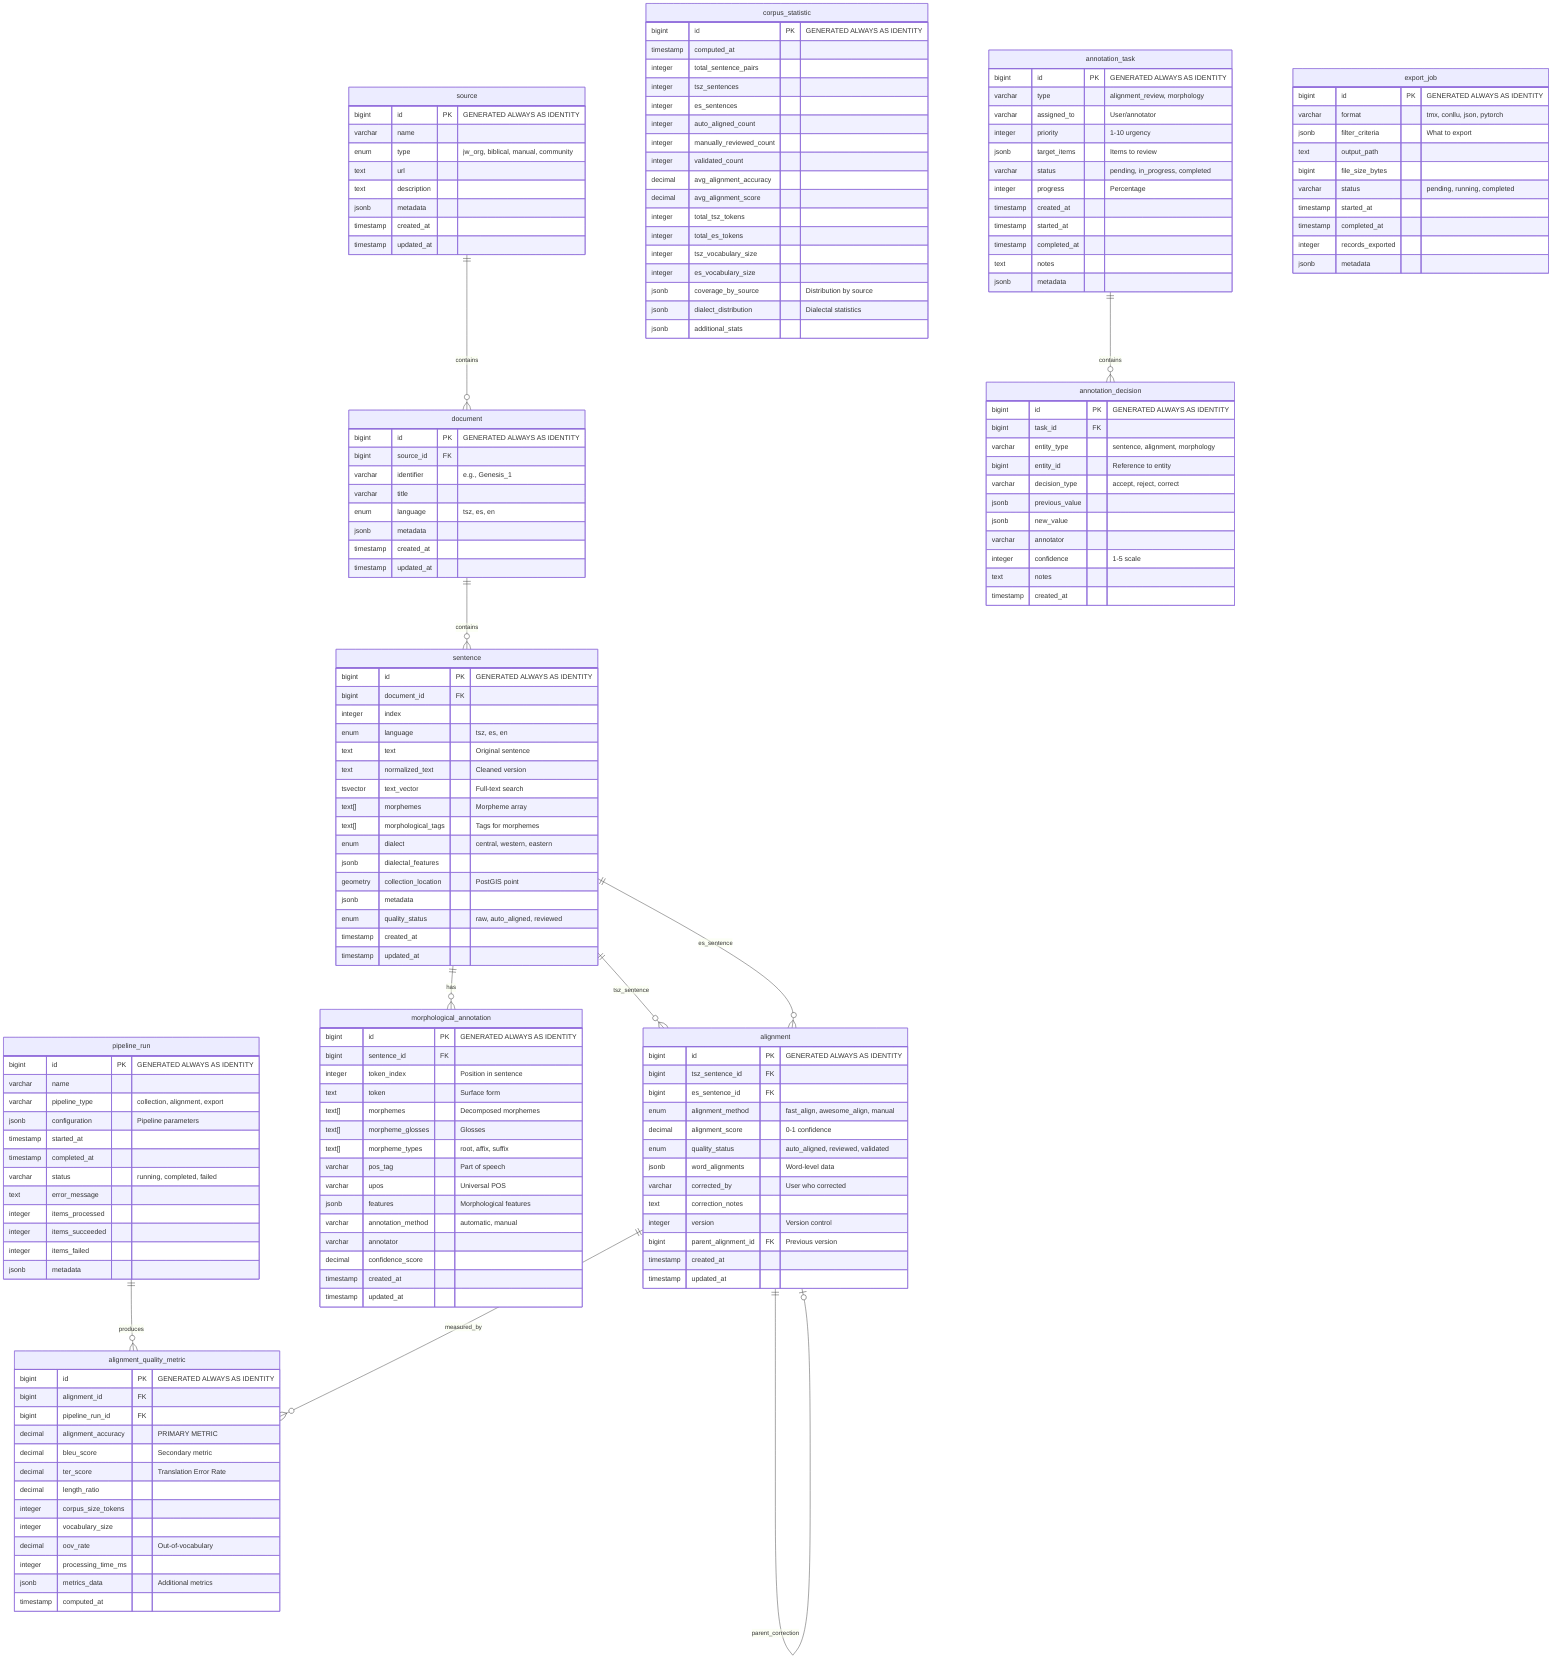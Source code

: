 %% ============================================================================
%% J'atzingueni Corpus Database - Entity Relationship Diagram (Mermaid)
%% ============================================================================
%% This diagram represents the complete database schema for the
%% Purépecha-Spanish parallel corpus with support for:
%% - Morphological annotations (agglutinative features)
%% - Automated and manual workflows
%% - Quality metrics tracking
%% - Dialectal variation (PostGIS)
%% ============================================================================

erDiagram
    %% ========================================================================
    %% CORE ENTITIES: Sources and Documents
    %% ========================================================================
    
    source ||--o{ document : "contains"
    source {
        bigint id PK "GENERATED ALWAYS AS IDENTITY"
        varchar name
        enum type "jw_org, biblical, manual, community"
        text url
        text description
        %% TODO: metadata should be its own defined columns
        jsonb metadata
        timestamp created_at
        timestamp updated_at
    }
    
    document {
        bigint id PK "GENERATED ALWAYS AS IDENTITY"
        bigint source_id FK
        %% TODO: Should we remove this and just use title?
        varchar identifier "e.g., Genesis_1"
        varchar title
        enum language "tsz, es, en"
        %% TODO: expand metadata in its own columns
        jsonb metadata
        timestamp created_at
        timestamp updated_at
    }
    
    %% ========================================================================
    %% SENTENCES: Core linguistic data
    %% ========================================================================
    
    document ||--o{ sentence : "contains"
    sentence {
        bigint id PK "GENERATED ALWAYS AS IDENTITY"
        bigint document_id FK
        integer index
        enum language "tsz, es, en"
        %% TODO: Consider a unique clean sentence as "text"
        %%       instead of original_text and normalized_text
        text text "Original sentence"
        text normalized_text "Cleaned version"

        tsvector text_vector "Full-text search"

        %% TODO: consider removing morphemes and just use morphosyntactic annotations
        %%       and some kind of index for spliting the word into morphemes
        text[] morphemes "Morpheme array"
        text[] morphological_tags "Tags for morphemes"
        %% TODO: remove tsz dialect 
        enum dialect "central, western, eastern"
        jsonb dialectal_features
        geometry collection_location "PostGIS point"
        jsonb metadata
        enum quality_status "raw, auto_aligned, reviewed"
        timestamp created_at
        timestamp updated_at
    }
    
    %% ========================================================================
    %% ALIGNMENTS: Sentence pair alignments
    %% ========================================================================
    
    sentence ||--o{ alignment : "tsz_sentence"
    sentence ||--o{ alignment : "es_sentence"
    alignment ||--o| alignment : "parent_correction"
    alignment {
        bigint id PK "GENERATED ALWAYS AS IDENTITY"
        bigint tsz_sentence_id FK
        bigint es_sentence_id FK
        enum alignment_method "fast_align, awesome_align, manual"
        decimal alignment_score "0-1 confidence"
        enum quality_status "auto_aligned, reviewed, validated"
        jsonb word_alignments "Word-level data"
        varchar corrected_by "User who corrected"
        text correction_notes
        integer version "Version control"
        bigint parent_alignment_id FK "Previous version"
        timestamp created_at
        timestamp updated_at
    }
    
    %% ========================================================================
    %% MORPHOLOGICAL ANNOTATIONS: Token-level analysis
    %% ========================================================================

    sentence ||--o{ morphological_annotation : "has"
    %% TODO: Make morphological annotations just be the allowed symbols for annotations,
    %%       not the actual annotations themselves!
    morphological_annotation {
        bigint id PK "GENERATED ALWAYS AS IDENTITY"
        bigint sentence_id FK
        integer token_index "Position in sentence"
        text token "Surface form"
        text[] morphemes "Decomposed morphemes"
        text[] morpheme_glosses "Glosses"
        text[] morpheme_types "root, affix, suffix"
        varchar pos_tag "Part of speech"
        varchar upos "Universal POS"
        jsonb features "Morphological features"
        varchar annotation_method "automatic, manual"
        varchar annotator
        decimal confidence_score
        timestamp created_at
        timestamp updated_at
    }
    %% TODO: include syntactic annotations too!

%% NOTE from Aaron-Uriel: I think we shouldn't focus on the next entities just
%%                        for now. These entities will be more useful if we
%%                        have a working developing plantform for real users.


    %% ========================================================================
    %% QUALITY METRICS: Pipeline and alignment quality
    %% ========================================================================
    
    pipeline_run ||--o{ alignment_quality_metric : "produces"
    alignment ||--o{ alignment_quality_metric : "measured_by"

    pipeline_run {
        bigint id PK "GENERATED ALWAYS AS IDENTITY"
        varchar name
        varchar pipeline_type "collection, alignment, export"
        jsonb configuration "Pipeline parameters"
        timestamp started_at
        timestamp completed_at
        varchar status "running, completed, failed"
        text error_message
        integer items_processed
        integer items_succeeded
        integer items_failed
        jsonb metadata
    }
    
    alignment_quality_metric {
        bigint id PK "GENERATED ALWAYS AS IDENTITY"
        bigint alignment_id FK
        bigint pipeline_run_id FK
        decimal alignment_accuracy "PRIMARY METRIC"
        decimal bleu_score "Secondary metric"
        decimal ter_score "Translation Error Rate"
        decimal length_ratio
        integer corpus_size_tokens
        integer vocabulary_size
        decimal oov_rate "Out-of-vocabulary"
        integer processing_time_ms
        jsonb metrics_data "Additional metrics"
        timestamp computed_at
    }
    
    corpus_statistic {
        bigint id PK "GENERATED ALWAYS AS IDENTITY"
        timestamp computed_at
        integer total_sentence_pairs
        integer tsz_sentences
        integer es_sentences
        integer auto_aligned_count
        integer manually_reviewed_count
        integer validated_count
        decimal avg_alignment_accuracy
        decimal avg_alignment_score
        integer total_tsz_tokens
        integer total_es_tokens
        integer tsz_vocabulary_size
        integer es_vocabulary_size
        jsonb coverage_by_source "Distribution by source"
        jsonb dialect_distribution "Dialectal statistics"
        jsonb additional_stats
    }
    
    %% ========================================================================
    %% MANUAL ANNOTATION WORKFLOW: Human-in-the-loop
    %% ========================================================================
    
    annotation_task ||--o{ annotation_decision : "contains"
    
    annotation_task {
        bigint id PK "GENERATED ALWAYS AS IDENTITY"
        varchar type "alignment_review, morphology"
        varchar assigned_to "User/annotator"
        integer priority "1-10 urgency"
        jsonb target_items "Items to review"
        varchar status "pending, in_progress, completed"
        integer progress "Percentage"
        timestamp created_at
        timestamp started_at
        timestamp completed_at
        text notes
        jsonb metadata
    }
    
    annotation_decision {
        bigint id PK "GENERATED ALWAYS AS IDENTITY"
        bigint task_id FK
        varchar entity_type "sentence, alignment, morphology"
        bigint entity_id "Reference to entity"
        varchar decision_type "accept, reject, correct"
        jsonb previous_value
        jsonb new_value
        varchar annotator
        integer confidence "1-5 scale"
        text notes
        timestamp created_at
    }
    
    %% ========================================================================
    %% EXPORT: Data interoperability
    %% ========================================================================

    export_job {
        bigint id PK "GENERATED ALWAYS AS IDENTITY"
        varchar format "tmx, conllu, json, pytorch"
        jsonb filter_criteria "What to export"
        text output_path
        bigint file_size_bytes
        varchar status "pending, running, completed"
        timestamp started_at
        timestamp completed_at
        integer records_exported
        jsonb metadata
    }